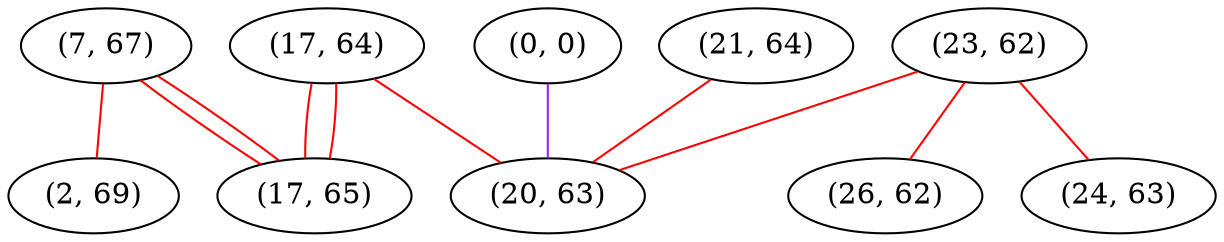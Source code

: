 graph "" {
"(7, 67)";
"(23, 62)";
"(0, 0)";
"(21, 64)";
"(17, 64)";
"(17, 65)";
"(26, 62)";
"(2, 69)";
"(20, 63)";
"(24, 63)";
"(7, 67)" -- "(2, 69)"  [color=red, key=0, weight=1];
"(7, 67)" -- "(17, 65)"  [color=red, key=0, weight=1];
"(7, 67)" -- "(17, 65)"  [color=red, key=1, weight=1];
"(23, 62)" -- "(20, 63)"  [color=red, key=0, weight=1];
"(23, 62)" -- "(26, 62)"  [color=red, key=0, weight=1];
"(23, 62)" -- "(24, 63)"  [color=red, key=0, weight=1];
"(0, 0)" -- "(20, 63)"  [color=purple, key=0, weight=4];
"(21, 64)" -- "(20, 63)"  [color=red, key=0, weight=1];
"(17, 64)" -- "(20, 63)"  [color=red, key=0, weight=1];
"(17, 64)" -- "(17, 65)"  [color=red, key=0, weight=1];
"(17, 64)" -- "(17, 65)"  [color=red, key=1, weight=1];
}

